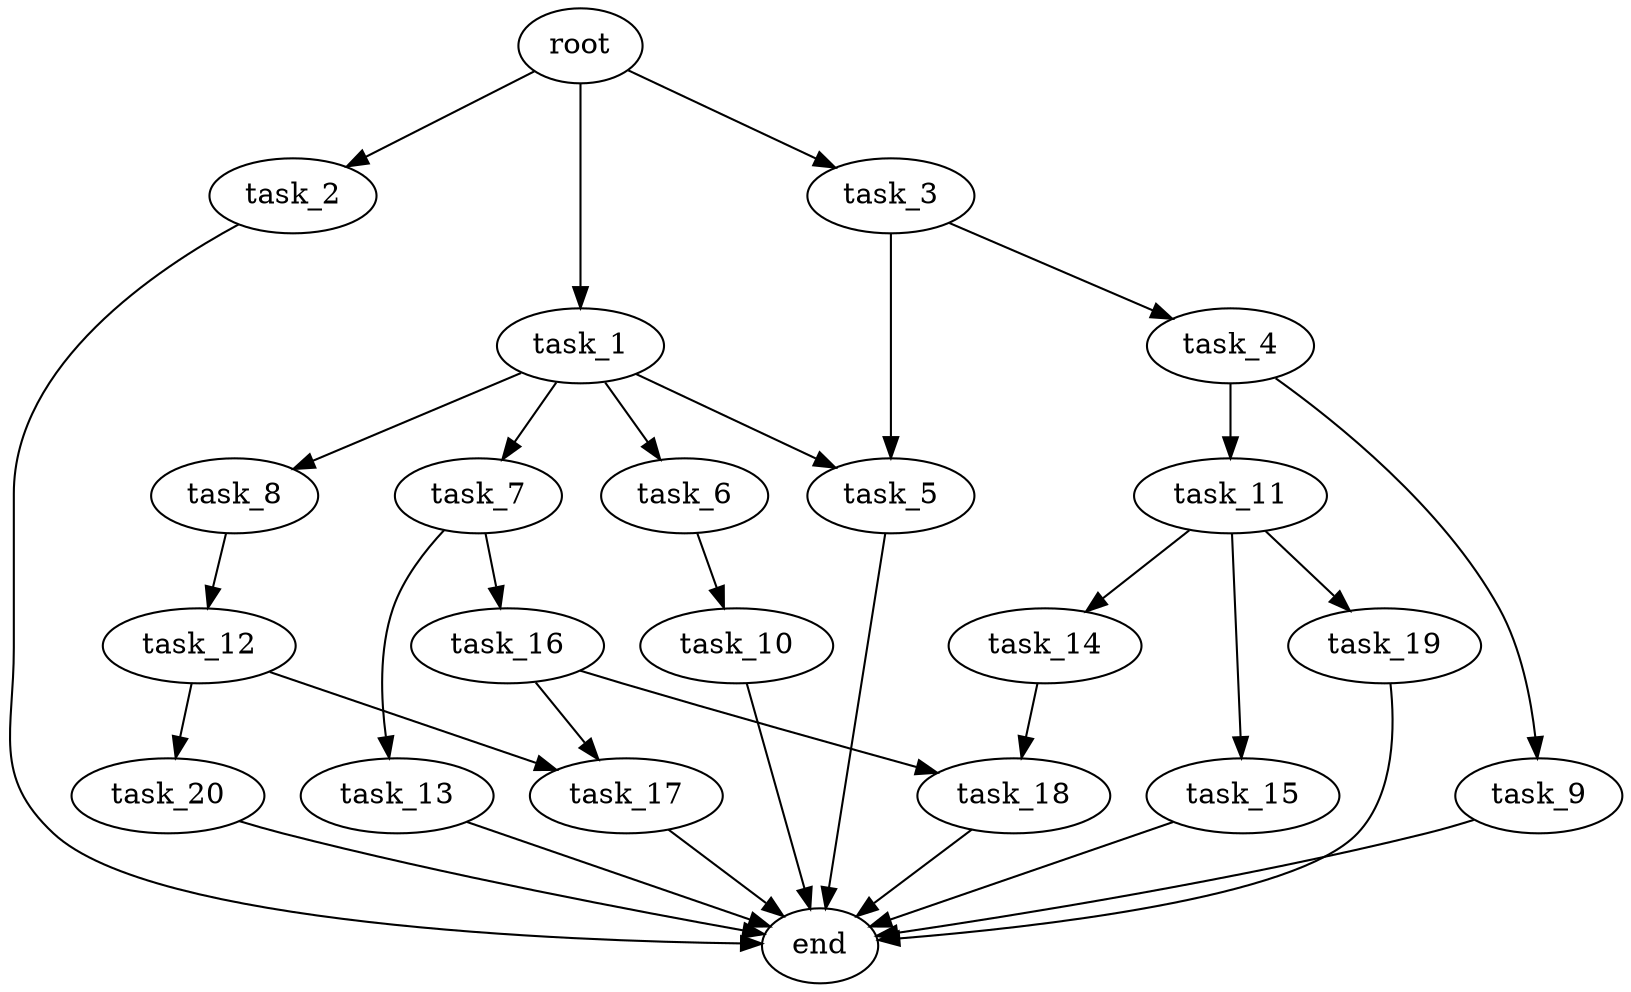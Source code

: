 digraph G {
  root [size="0.000000e+00"];
  task_1 [size="8.725920e+10"];
  task_2 [size="4.437342e+10"];
  task_3 [size="6.940318e+10"];
  task_4 [size="9.034337e+10"];
  task_5 [size="4.608637e+09"];
  task_6 [size="7.961639e+10"];
  task_7 [size="2.934384e+10"];
  task_8 [size="3.749036e+10"];
  task_9 [size="1.456552e+10"];
  task_10 [size="5.312132e+10"];
  task_11 [size="5.659715e+10"];
  task_12 [size="7.925402e+10"];
  task_13 [size="1.700667e+10"];
  task_14 [size="7.906045e+09"];
  task_15 [size="8.708525e+10"];
  task_16 [size="6.197484e+10"];
  task_17 [size="2.409057e+10"];
  task_18 [size="9.128377e+10"];
  task_19 [size="1.432034e+10"];
  task_20 [size="4.612038e+10"];
  end [size="0.000000e+00"];

  root -> task_1 [size="1.000000e-12"];
  root -> task_2 [size="1.000000e-12"];
  root -> task_3 [size="1.000000e-12"];
  task_1 -> task_5 [size="2.304318e+07"];
  task_1 -> task_6 [size="7.961639e+08"];
  task_1 -> task_7 [size="2.934384e+08"];
  task_1 -> task_8 [size="3.749036e+08"];
  task_2 -> end [size="1.000000e-12"];
  task_3 -> task_4 [size="9.034337e+08"];
  task_3 -> task_5 [size="2.304318e+07"];
  task_4 -> task_9 [size="1.456552e+08"];
  task_4 -> task_11 [size="5.659715e+08"];
  task_5 -> end [size="1.000000e-12"];
  task_6 -> task_10 [size="5.312132e+08"];
  task_7 -> task_13 [size="1.700667e+08"];
  task_7 -> task_16 [size="6.197484e+08"];
  task_8 -> task_12 [size="7.925402e+08"];
  task_9 -> end [size="1.000000e-12"];
  task_10 -> end [size="1.000000e-12"];
  task_11 -> task_14 [size="7.906045e+07"];
  task_11 -> task_15 [size="8.708525e+08"];
  task_11 -> task_19 [size="1.432034e+08"];
  task_12 -> task_17 [size="1.204529e+08"];
  task_12 -> task_20 [size="4.612038e+08"];
  task_13 -> end [size="1.000000e-12"];
  task_14 -> task_18 [size="4.564189e+08"];
  task_15 -> end [size="1.000000e-12"];
  task_16 -> task_17 [size="1.204529e+08"];
  task_16 -> task_18 [size="4.564189e+08"];
  task_17 -> end [size="1.000000e-12"];
  task_18 -> end [size="1.000000e-12"];
  task_19 -> end [size="1.000000e-12"];
  task_20 -> end [size="1.000000e-12"];
}
